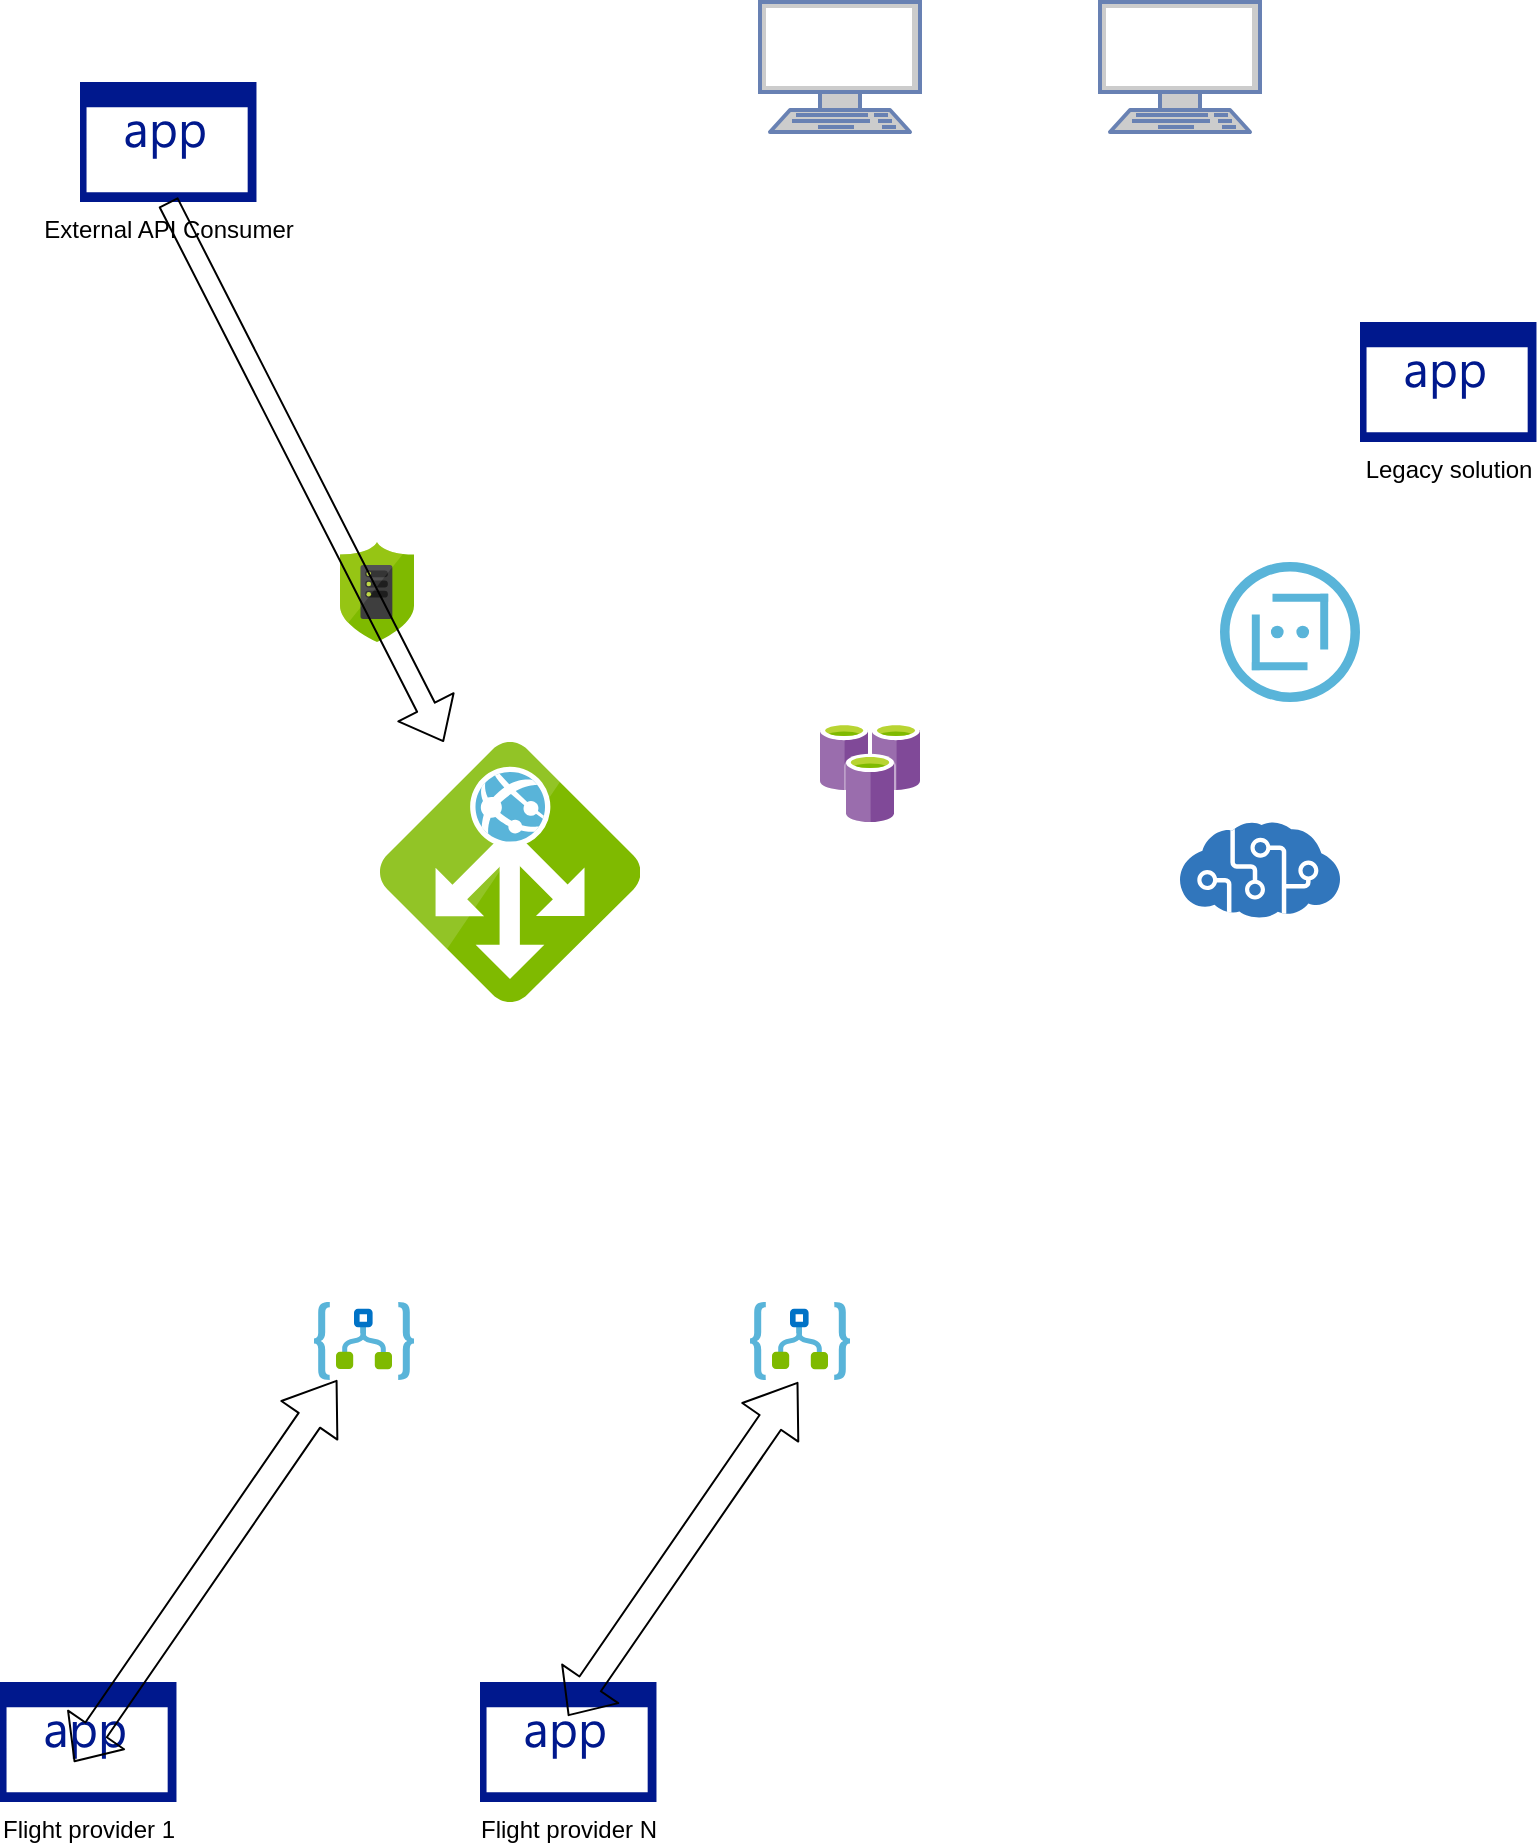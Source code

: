<mxfile version="14.5.1" type="device"><diagram id="XrjWf5jQvDKrQL1yxgwt" name="Page-1"><mxGraphModel dx="2062" dy="822" grid="1" gridSize="10" guides="1" tooltips="1" connect="1" arrows="1" fold="1" page="1" pageScale="1" pageWidth="850" pageHeight="1100" math="0" shadow="0"><root><mxCell id="0"/><mxCell id="1" parent="0"/><mxCell id="sxfYjFNTgjisu6f3NjMF-22" value="" style="aspect=fixed;html=1;points=[];align=center;image;fontSize=12;image=img/lib/mscae/Application_Gateway.svg;" vertex="1" parent="1"><mxGeometry x="190" y="410" width="130" height="130" as="geometry"/></mxCell><mxCell id="sxfYjFNTgjisu6f3NjMF-23" value="" style="aspect=fixed;html=1;points=[];align=center;image;fontSize=12;image=img/lib/mscae/DDOS_Protection_Plans.svg;" vertex="1" parent="1"><mxGeometry x="170" y="310" width="37" height="50" as="geometry"/></mxCell><mxCell id="sxfYjFNTgjisu6f3NjMF-24" value="" style="fontColor=#0066CC;verticalAlign=top;verticalLabelPosition=bottom;labelPosition=center;align=center;html=1;outlineConnect=0;fillColor=#CCCCCC;strokeColor=#6881B3;gradientColor=none;gradientDirection=north;strokeWidth=2;shape=mxgraph.networks.terminal;" vertex="1" parent="1"><mxGeometry x="380" y="40" width="80" height="65" as="geometry"/></mxCell><mxCell id="sxfYjFNTgjisu6f3NjMF-25" value="" style="fontColor=#0066CC;verticalAlign=top;verticalLabelPosition=bottom;labelPosition=center;align=center;html=1;outlineConnect=0;fillColor=#CCCCCC;strokeColor=#6881B3;gradientColor=none;gradientDirection=north;strokeWidth=2;shape=mxgraph.networks.terminal;" vertex="1" parent="1"><mxGeometry x="550" y="40" width="80" height="65" as="geometry"/></mxCell><mxCell id="sxfYjFNTgjisu6f3NjMF-26" value="" style="aspect=fixed;html=1;points=[];align=center;image;fontSize=12;image=img/lib/mscae/Azure_Cache_for_Redis.svg;" vertex="1" parent="1"><mxGeometry x="410" y="400" width="50" height="50" as="geometry"/></mxCell><mxCell id="sxfYjFNTgjisu6f3NjMF-27" value="" style="aspect=fixed;html=1;points=[];align=center;image;fontSize=12;image=img/lib/mscae/Bot_Services.svg;" vertex="1" parent="1"><mxGeometry x="610" y="320" width="70" height="70" as="geometry"/></mxCell><mxCell id="sxfYjFNTgjisu6f3NjMF-28" value="" style="aspect=fixed;html=1;points=[];align=center;image;fontSize=12;image=img/lib/mscae/Cognitive_Services.svg;" vertex="1" parent="1"><mxGeometry x="590" y="450" width="80" height="48" as="geometry"/></mxCell><mxCell id="sxfYjFNTgjisu6f3NjMF-29" value="External API Consumer" style="aspect=fixed;pointerEvents=1;shadow=0;dashed=0;html=1;strokeColor=none;labelPosition=center;verticalLabelPosition=bottom;verticalAlign=top;align=center;fillColor=#00188D;shape=mxgraph.mscae.enterprise.application" vertex="1" parent="1"><mxGeometry x="40" y="80" width="88.24" height="60" as="geometry"/></mxCell><mxCell id="sxfYjFNTgjisu6f3NjMF-30" value="" style="shape=flexArrow;endArrow=classic;html=1;exitX=0.5;exitY=1;exitDx=0;exitDy=0;exitPerimeter=0;" edge="1" parent="1" source="sxfYjFNTgjisu6f3NjMF-29" target="sxfYjFNTgjisu6f3NjMF-22"><mxGeometry width="50" height="50" relative="1" as="geometry"><mxPoint x="300" y="320" as="sourcePoint"/><mxPoint x="350" y="270" as="targetPoint"/></mxGeometry></mxCell><mxCell id="sxfYjFNTgjisu6f3NjMF-32" value="Flight provider 1" style="aspect=fixed;pointerEvents=1;shadow=0;dashed=0;html=1;strokeColor=none;labelPosition=center;verticalLabelPosition=bottom;verticalAlign=top;align=center;fillColor=#00188D;shape=mxgraph.mscae.enterprise.application" vertex="1" parent="1"><mxGeometry y="880" width="88.24" height="60" as="geometry"/></mxCell><mxCell id="sxfYjFNTgjisu6f3NjMF-37" value="Flight provider N" style="aspect=fixed;pointerEvents=1;shadow=0;dashed=0;html=1;strokeColor=none;labelPosition=center;verticalLabelPosition=bottom;verticalAlign=top;align=center;fillColor=#00188D;shape=mxgraph.mscae.enterprise.application" vertex="1" parent="1"><mxGeometry x="240" y="880" width="88.24" height="60" as="geometry"/></mxCell><mxCell id="sxfYjFNTgjisu6f3NjMF-40" value="" style="shape=flexArrow;endArrow=classic;startArrow=classic;html=1;exitX=0.499;exitY=0.283;exitDx=0;exitDy=0;exitPerimeter=0;width=13;endSize=7.66;" edge="1" parent="1" source="sxfYjFNTgjisu6f3NjMF-37"><mxGeometry width="50" height="50" relative="1" as="geometry"><mxPoint x="280.004" y="880" as="sourcePoint"/><mxPoint x="399.03" y="730" as="targetPoint"/></mxGeometry></mxCell><mxCell id="sxfYjFNTgjisu6f3NjMF-41" value="" style="aspect=fixed;html=1;points=[];align=center;image;fontSize=12;image=img/lib/mscae/Logic_Apps.svg;" vertex="1" parent="1"><mxGeometry x="157" y="690" width="50" height="39" as="geometry"/></mxCell><mxCell id="sxfYjFNTgjisu6f3NjMF-42" value="" style="aspect=fixed;html=1;points=[];align=center;image;fontSize=12;image=img/lib/mscae/Logic_Apps.svg;" vertex="1" parent="1"><mxGeometry x="375" y="690" width="50" height="39" as="geometry"/></mxCell><mxCell id="sxfYjFNTgjisu6f3NjMF-44" value="" style="shape=flexArrow;endArrow=classic;startArrow=classic;html=1;exitX=0.419;exitY=0.667;exitDx=0;exitDy=0;exitPerimeter=0;width=13;endSize=7.66;" edge="1" parent="1" source="sxfYjFNTgjisu6f3NjMF-32" target="sxfYjFNTgjisu6f3NjMF-41"><mxGeometry width="50" height="50" relative="1" as="geometry"><mxPoint x="55.002" y="880" as="sourcePoint"/><mxPoint x="170.0" y="713.02" as="targetPoint"/></mxGeometry></mxCell><mxCell id="sxfYjFNTgjisu6f3NjMF-45" value="Legacy solution" style="aspect=fixed;pointerEvents=1;shadow=0;dashed=0;html=1;strokeColor=none;labelPosition=center;verticalLabelPosition=bottom;verticalAlign=top;align=center;fillColor=#00188D;shape=mxgraph.mscae.enterprise.application" vertex="1" parent="1"><mxGeometry x="680" y="200" width="88.24" height="60" as="geometry"/></mxCell></root></mxGraphModel></diagram></mxfile>